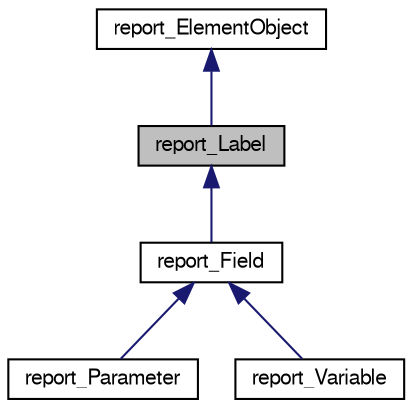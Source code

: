 digraph G
{
  edge [fontname="FreeSans",fontsize=10,labelfontname="FreeSans",labelfontsize=10];
  node [fontname="FreeSans",fontsize=10,shape=record];
  Node1 [label="report_Label",height=0.2,width=0.4,color="black", fillcolor="grey75", style="filled" fontcolor="black"];
  Node2 -> Node1 [dir=back,color="midnightblue",fontsize=10,style="solid",fontname="FreeSans"];
  Node2 [label="report_ElementObject",height=0.2,width=0.4,color="black", fillcolor="white", style="filled",URL="$classreport__ElementObject.html"];
  Node1 -> Node3 [dir=back,color="midnightblue",fontsize=10,style="solid",fontname="FreeSans"];
  Node3 [label="report_Field",height=0.2,width=0.4,color="black", fillcolor="white", style="filled",URL="$classreport__Field.html"];
  Node3 -> Node4 [dir=back,color="midnightblue",fontsize=10,style="solid",fontname="FreeSans"];
  Node4 [label="report_Parameter",height=0.2,width=0.4,color="black", fillcolor="white", style="filled",URL="$classreport__Parameter.html"];
  Node3 -> Node5 [dir=back,color="midnightblue",fontsize=10,style="solid",fontname="FreeSans"];
  Node5 [label="report_Variable",height=0.2,width=0.4,color="black", fillcolor="white", style="filled",URL="$classreport__Variable.html"];
}
